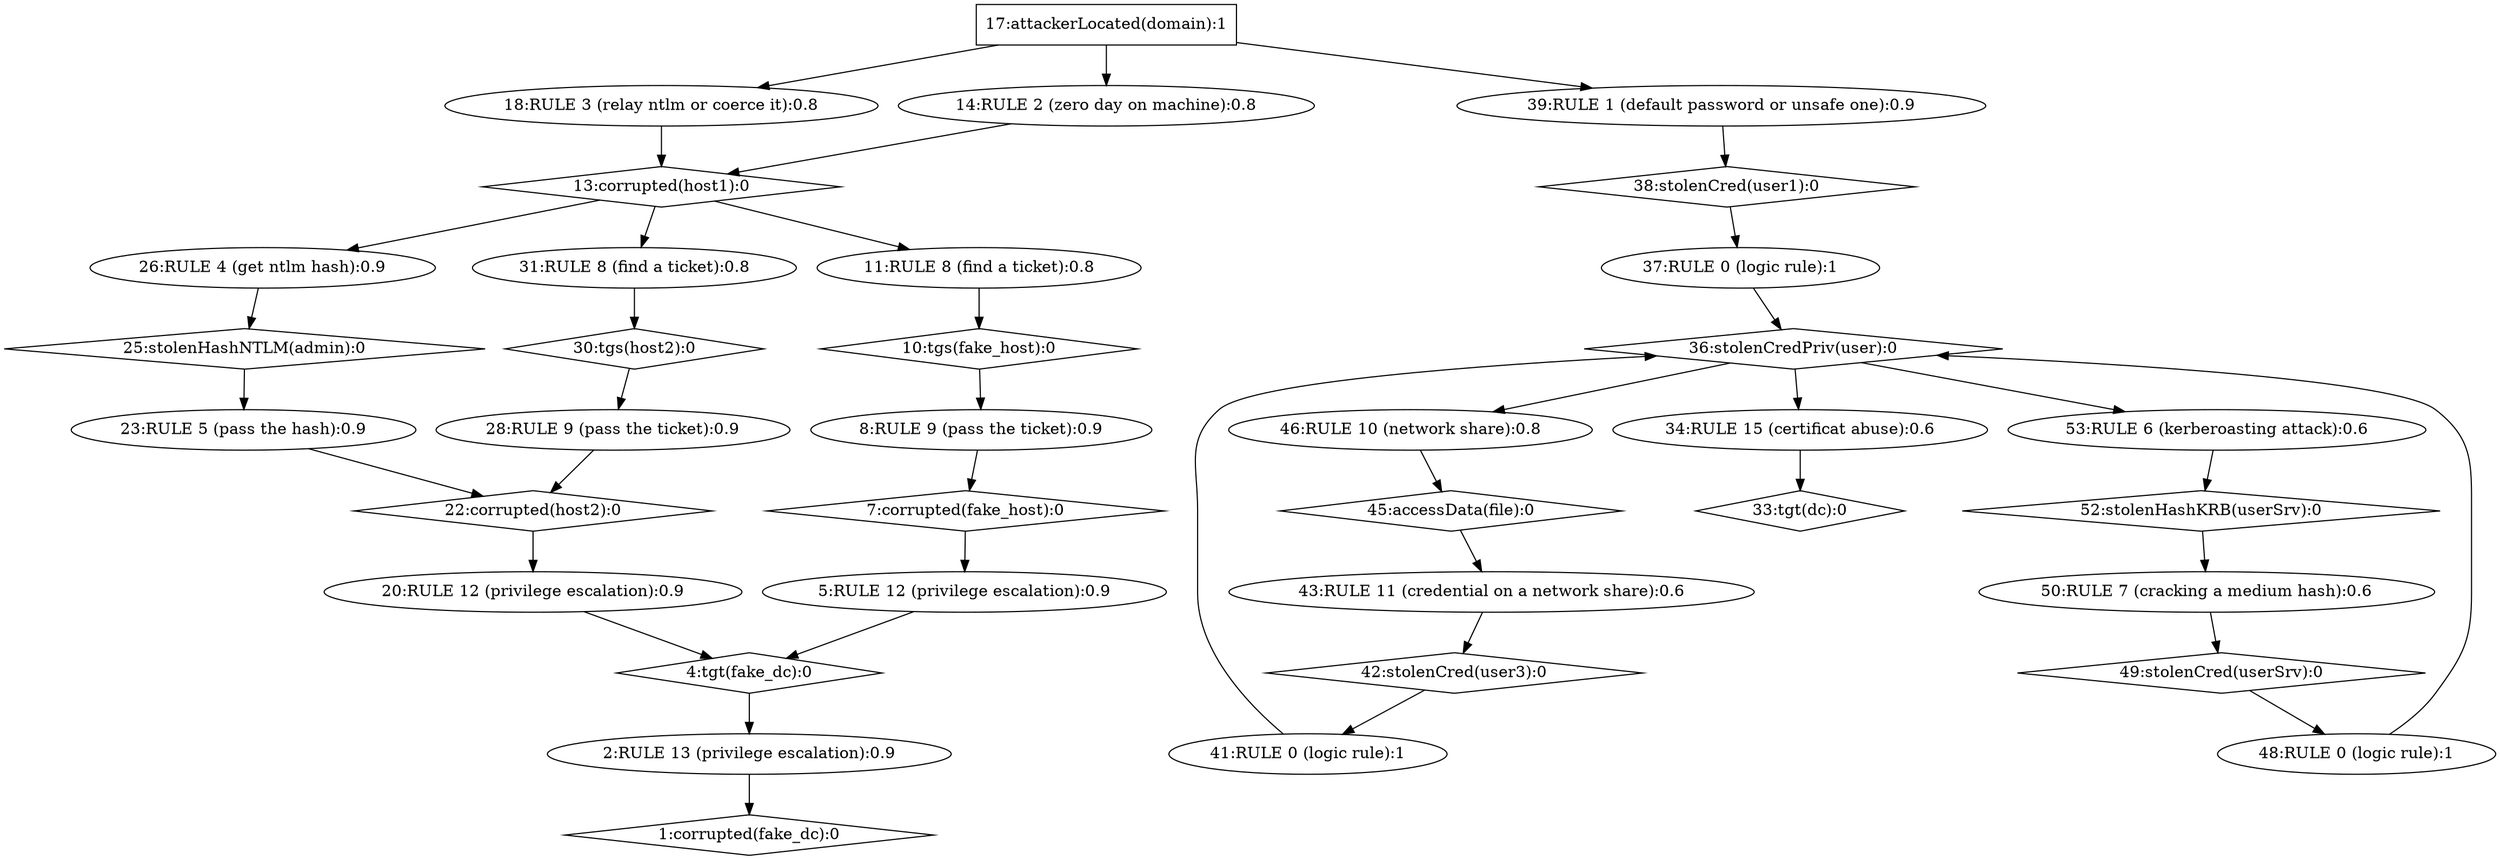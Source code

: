 strict digraph G {
  1 [ label="1:corrupted(fake_dc):0" shape="diamond" CVE="null" ];
  2 [ label="2:RULE 13 (privilege escalation):0.9" shape="ellipse" CVE="exploit_tgt" ];
  3 [ label="4:tgt(fake_dc):0" shape="diamond" CVE="null" ];
  4 [ label="5:RULE 12 (privilege escalation):0.9" shape="ellipse" CVE="asks_kerberos_ticket" ];
  5 [ label="7:corrupted(fake_host):0" shape="diamond" CVE="null" ];
  6 [ label="8:RULE 9 (pass the ticket):0.9" shape="ellipse" CVE="ptt" ];
  7 [ label="10:tgs(fake_host):0" shape="diamond" CVE="null" ];
  8 [ label="11:RULE 8 (find a ticket):0.8" shape="ellipse" CVE="tgs" ];
  9 [ label="13:corrupted(host1):0" shape="diamond" CVE="null" ];
  10 [ label="14:RULE 2 (zero day on machine):0.8" shape="ellipse" CVE="zero_day" ];
  11 [ label="17:attackerLocated(domain):1" shape="box" CVE="null" ];
  12 [ label="18:RULE 3 (relay ntlm or coerce it):0.8" shape="ellipse" CVE="relay_ntlm_bot" ];
  13 [ label="20:RULE 12 (privilege escalation):0.9" shape="ellipse" CVE="asks_kerberos_ticket" ];
  14 [ label="22:corrupted(host2):0" shape="diamond" CVE="null" ];
  15 [ label="23:RULE 5 (pass the hash):0.9" shape="ellipse" CVE="default_admin_pth" ];
  16 [ label="25:stolenHashNTLM(admin):0" shape="diamond" CVE="null" ];
  17 [ label="26:RULE 4 (get ntlm hash):0.9" shape="ellipse" CVE="ntlm_hash" ];
  18 [ label="28:RULE 9 (pass the ticket):0.9" shape="ellipse" CVE="ptt" ];
  19 [ label="30:tgs(host2):0" shape="diamond" CVE="null" ];
  20 [ label="31:RULE 8 (find a ticket):0.8" shape="ellipse" CVE="tgs" ];
  21 [ label="33:tgt(dc):0" shape="diamond" CVE="null" ];
  22 [ label="34:RULE 15 (certificat abuse):0.6" shape="ellipse" CVE="cve" ];
  23 [ label="36:stolenCredPriv(user):0" shape="diamond" CVE="null" ];
  24 [ label="37:RULE 0 (logic rule):1" shape="ellipse" CVE="null" ];
  25 [ label="38:stolenCred(user1):0" shape="diamond" CVE="null" ];
  26 [ label="39:RULE 1 (default password or unsafe one):0.9" shape="ellipse" CVE="bad_password" ];
  27 [ label="41:RULE 0 (logic rule):1" shape="ellipse" CVE="null" ];
  28 [ label="42:stolenCred(user3):0" shape="diamond" CVE="null" ];
  29 [ label="43:RULE 11 (credential on a network share):0.6" shape="ellipse" CVE="clear_password" ];
  30 [ label="45:accessData(file):0" shape="diamond" CVE="null" ];
  31 [ label="46:RULE 10 (network share):0.8" shape="ellipse" CVE="shares" ];
  32 [ label="48:RULE 0 (logic rule):1" shape="ellipse" CVE="null" ];
  33 [ label="49:stolenCred(userSrv):0" shape="diamond" CVE="null" ];
  34 [ label="50:RULE 7 (cracking a medium hash):0.6" shape="ellipse" CVE="cracking" ];
  35 [ label="52:stolenHashKRB(userSrv):0" shape="diamond" CVE="null" ];
  36 [ label="53:RULE 6 (kerberoasting attack):0.6" shape="ellipse" CVE="kerberoasting" ];
  11 -> 10 [ color="black" ];
  10 -> 9 [ color="black" ];
  11 -> 12 [ color="black" ];
  12 -> 9 [ color="black" ];
  9 -> 8 [ color="black" ];
  8 -> 7 [ color="black" ];
  7 -> 6 [ color="black" ];
  6 -> 5 [ color="black" ];
  5 -> 4 [ color="black" ];
  4 -> 3 [ color="black" ];
  9 -> 17 [ color="black" ];
  17 -> 16 [ color="black" ];
  16 -> 15 [ color="black" ];
  15 -> 14 [ color="black" ];
  9 -> 20 [ color="black" ];
  20 -> 19 [ color="black" ];
  19 -> 18 [ color="black" ];
  18 -> 14 [ color="black" ];
  14 -> 13 [ color="black" ];
  13 -> 3 [ color="black" ];
  3 -> 2 [ color="black" ];
  2 -> 1 [ color="black" ];
  11 -> 26 [ color="black" ];
  26 -> 25 [ color="black" ];
  25 -> 24 [ color="black" ];
  24 -> 23 [ color="black" ];
  23 -> 31 [ color="black" ];
  31 -> 30 [ color="black" ];
  30 -> 29 [ color="black" ];
  29 -> 28 [ color="black" ];
  28 -> 27 [ color="black" ];
  27 -> 23 [ color="black" ];
  23 -> 36 [ color="black" ];
  36 -> 35 [ color="black" ];
  35 -> 34 [ color="black" ];
  34 -> 33 [ color="black" ];
  33 -> 32 [ color="black" ];
  32 -> 23 [ color="black" ];
  23 -> 22 [ color="black" ];
  22 -> 21 [ color="black" ];
}
